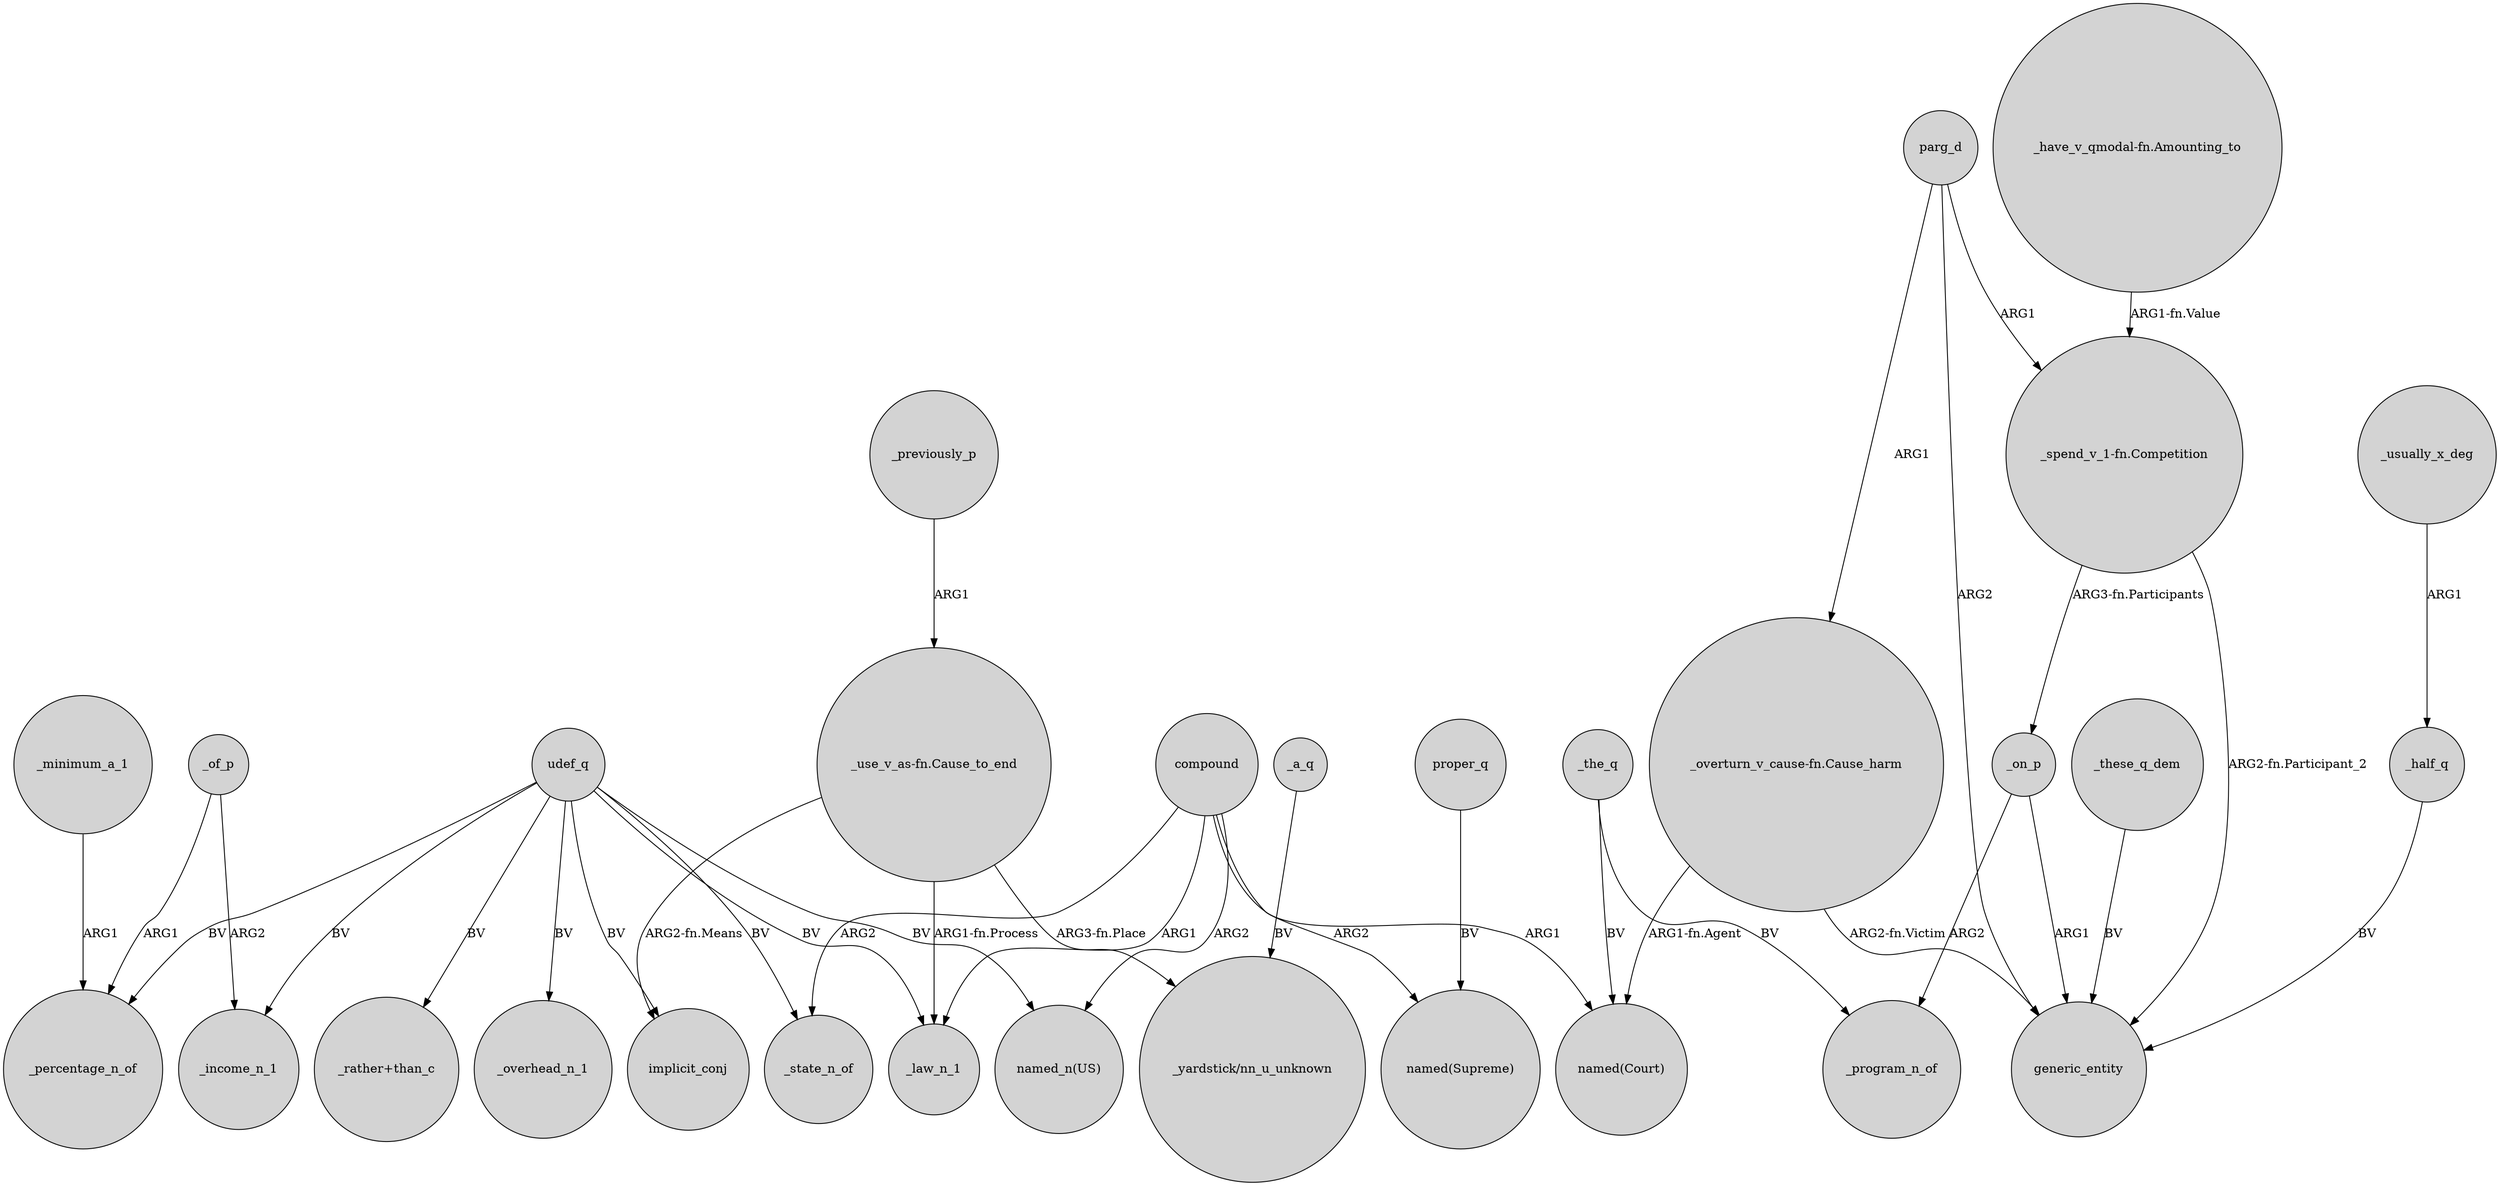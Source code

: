 digraph {
	node [shape=circle style=filled]
	_previously_p -> "_use_v_as-fn.Cause_to_end" [label=ARG1]
	"_spend_v_1-fn.Competition" -> generic_entity [label="ARG2-fn.Participant_2"]
	_of_p -> _percentage_n_of [label=ARG1]
	"_use_v_as-fn.Cause_to_end" -> _law_n_1 [label="ARG1-fn.Process"]
	_of_p -> _income_n_1 [label=ARG2]
	udef_q -> _income_n_1 [label=BV]
	"_have_v_qmodal-fn.Amounting_to" -> "_spend_v_1-fn.Competition" [label="ARG1-fn.Value"]
	compound -> "named(Supreme)" [label=ARG2]
	udef_q -> "_rather+than_c" [label=BV]
	"_use_v_as-fn.Cause_to_end" -> "_yardstick/nn_u_unknown" [label="ARG3-fn.Place"]
	"_use_v_as-fn.Cause_to_end" -> implicit_conj [label="ARG2-fn.Means"]
	udef_q -> _overhead_n_1 [label=BV]
	parg_d -> "_spend_v_1-fn.Competition" [label=ARG1]
	udef_q -> _state_n_of [label=BV]
	parg_d -> "_overturn_v_cause-fn.Cause_harm" [label=ARG1]
	"_spend_v_1-fn.Competition" -> _on_p [label="ARG3-fn.Participants"]
	udef_q -> _percentage_n_of [label=BV]
	"_overturn_v_cause-fn.Cause_harm" -> "named(Court)" [label="ARG1-fn.Agent"]
	_the_q -> _program_n_of [label=BV]
	"_overturn_v_cause-fn.Cause_harm" -> generic_entity [label="ARG2-fn.Victim"]
	_minimum_a_1 -> _percentage_n_of [label=ARG1]
	_these_q_dem -> generic_entity [label=BV]
	_on_p -> _program_n_of [label=ARG2]
	compound -> _law_n_1 [label=ARG1]
	_half_q -> generic_entity [label=BV]
	compound -> _state_n_of [label=ARG2]
	udef_q -> _law_n_1 [label=BV]
	compound -> "named(Court)" [label=ARG1]
	_the_q -> "named(Court)" [label=BV]
	proper_q -> "named(Supreme)" [label=BV]
	_on_p -> generic_entity [label=ARG1]
	compound -> "named_n(US)" [label=ARG2]
	udef_q -> implicit_conj [label=BV]
	udef_q -> "named_n(US)" [label=BV]
	_a_q -> "_yardstick/nn_u_unknown" [label=BV]
	parg_d -> generic_entity [label=ARG2]
	_usually_x_deg -> _half_q [label=ARG1]
}
